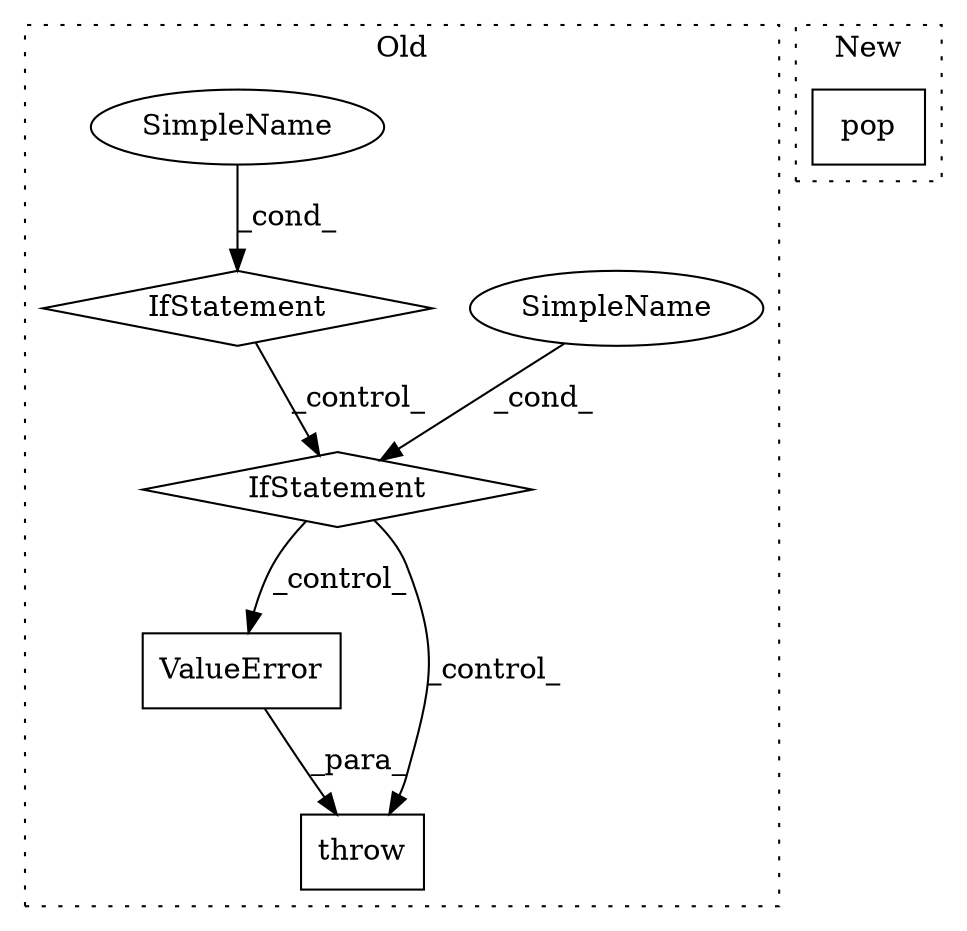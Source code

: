 digraph G {
subgraph cluster0 {
1 [label="ValueError" a="32" s="12714,12764" l="11,1" shape="box"];
3 [label="IfStatement" a="25" s="12662,12696" l="10,2" shape="diamond"];
4 [label="throw" a="53" s="12708" l="6" shape="box"];
5 [label="SimpleName" a="42" s="" l="" shape="ellipse"];
6 [label="SimpleName" a="42" s="" l="" shape="ellipse"];
7 [label="IfStatement" a="25" s="12539,12575" l="10,2" shape="diamond"];
label = "Old";
style="dotted";
}
subgraph cluster1 {
2 [label="pop" a="32" s="13168,13191" l="4,1" shape="box"];
label = "New";
style="dotted";
}
1 -> 4 [label="_para_"];
3 -> 4 [label="_control_"];
3 -> 1 [label="_control_"];
5 -> 3 [label="_cond_"];
6 -> 7 [label="_cond_"];
7 -> 3 [label="_control_"];
}